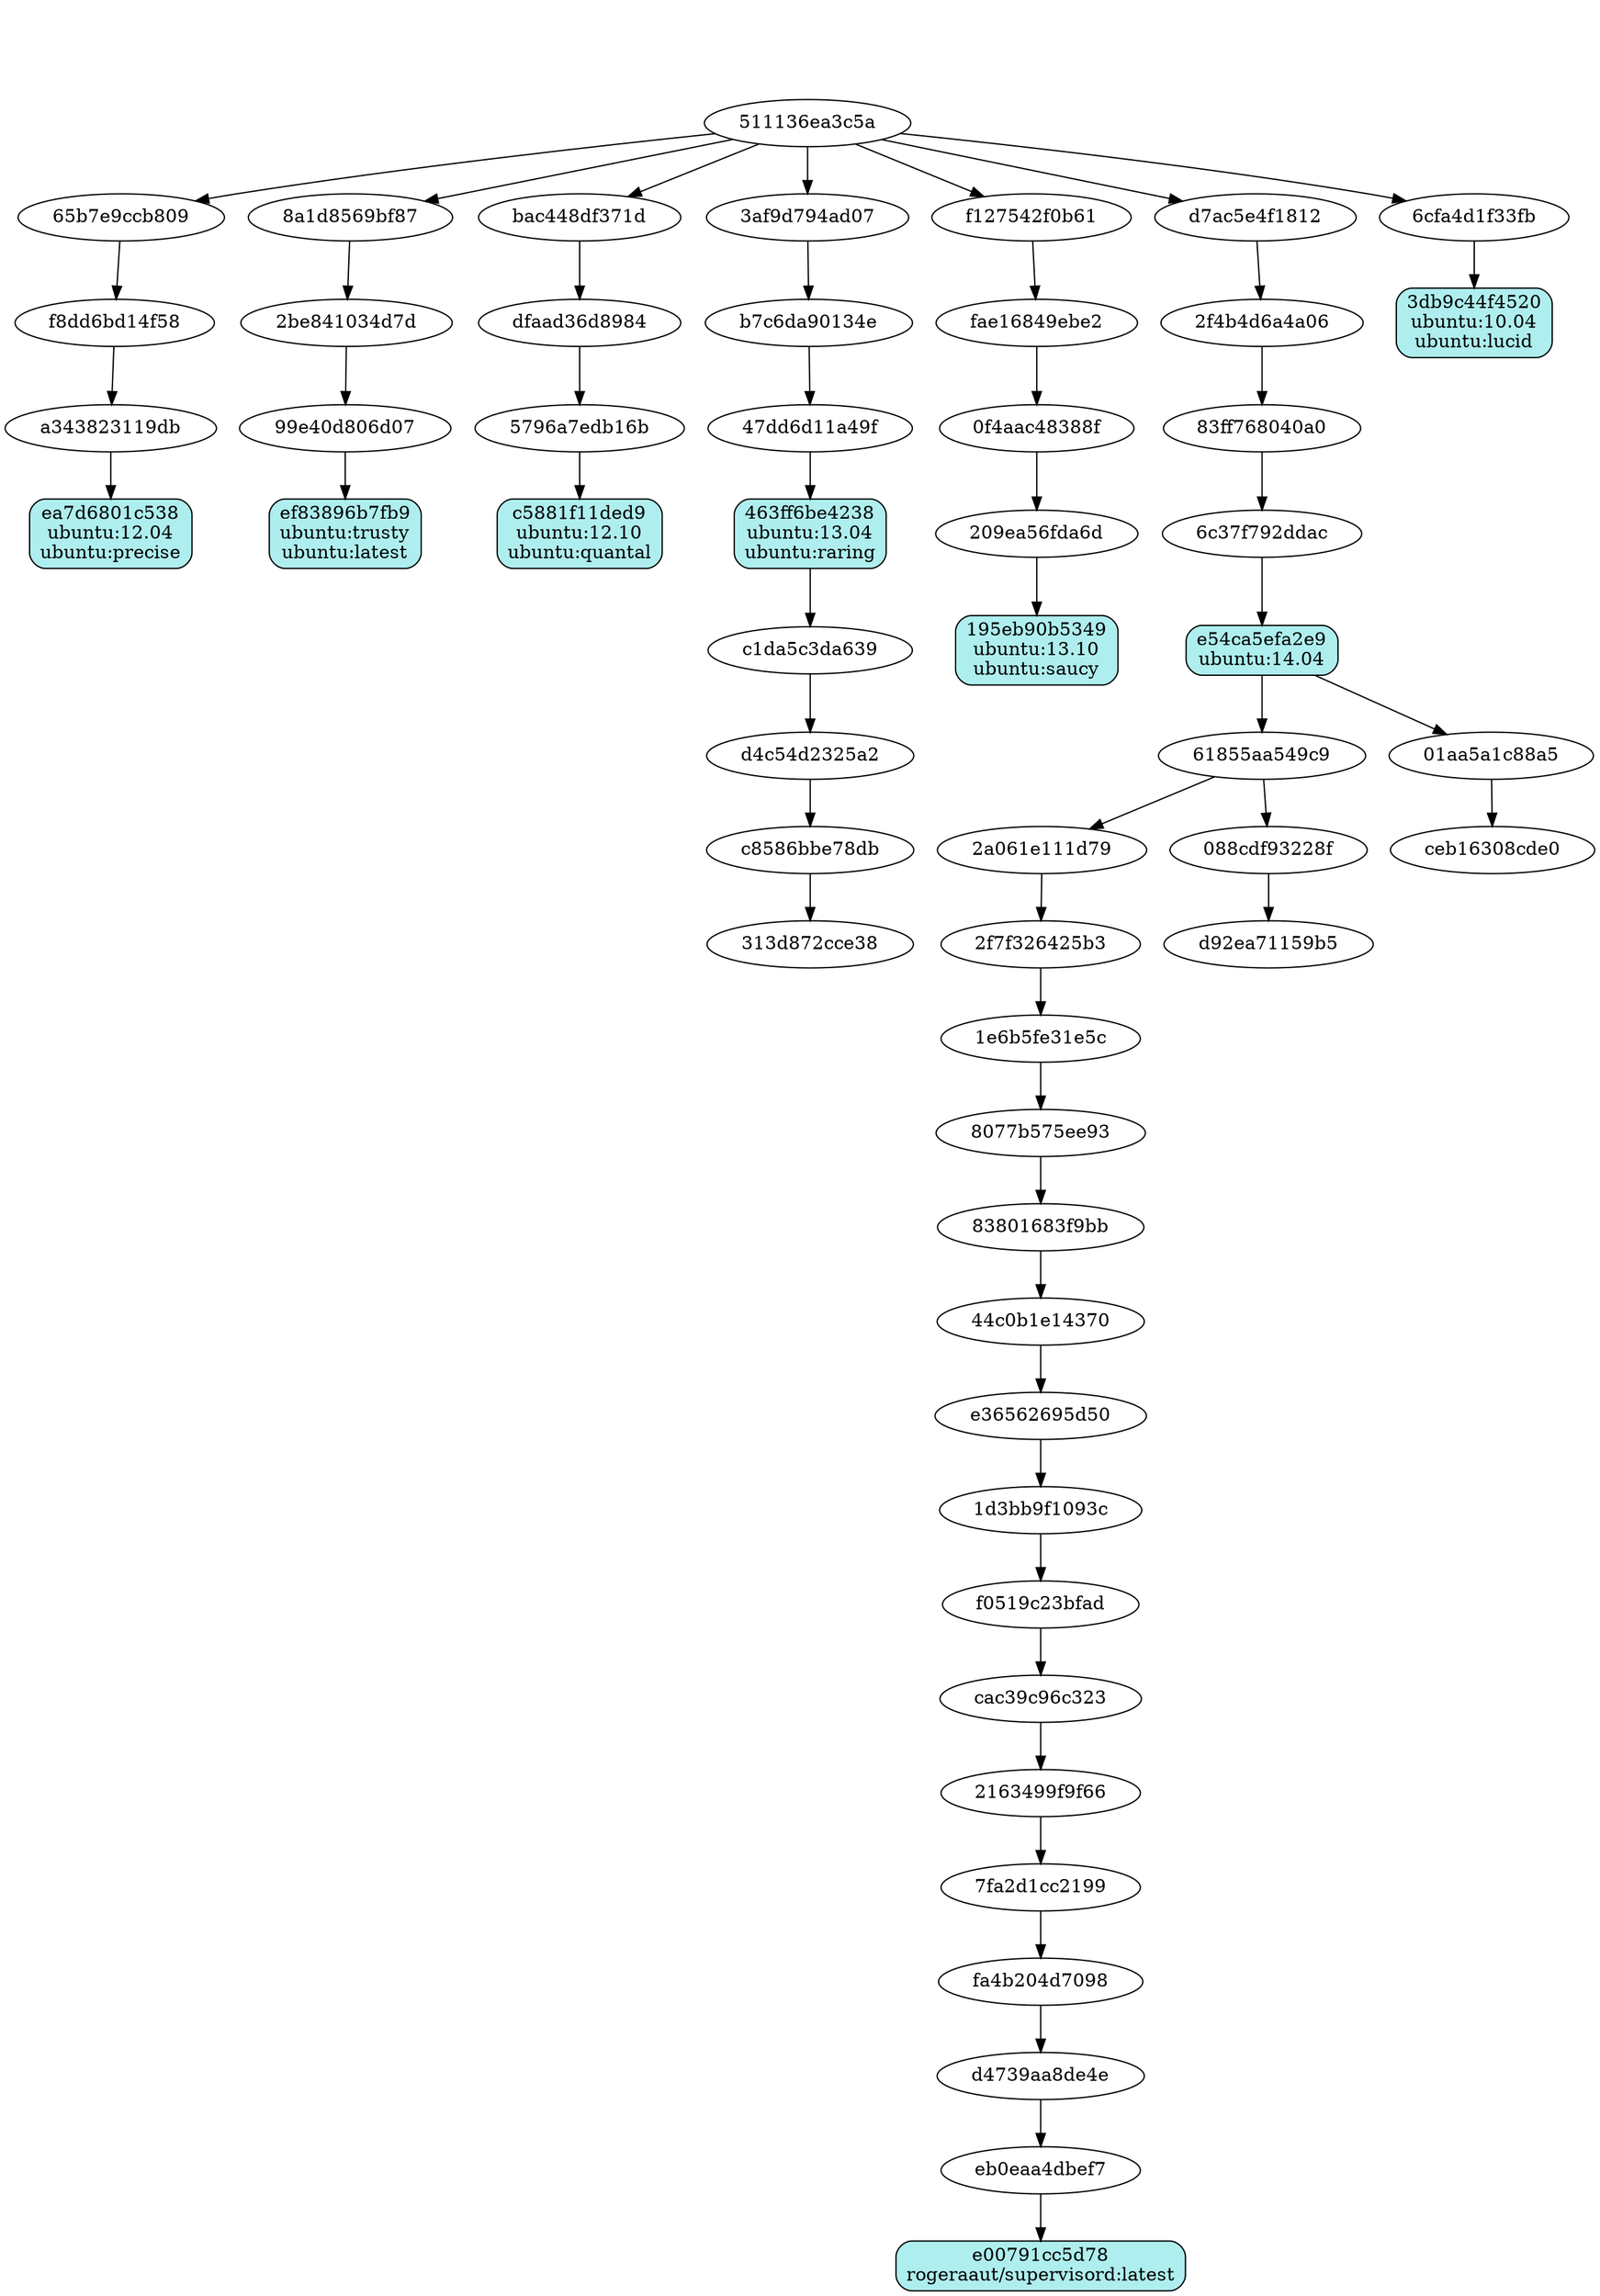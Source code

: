digraph docker {
 base -> "511136ea3c5a" [style=invis]
 "511136ea3c5a" -> "65b7e9ccb809"
 "65b7e9ccb809" -> "f8dd6bd14f58"
 "f8dd6bd14f58" -> "a343823119db"
 "a343823119db" -> "ea7d6801c538"
 "ea7d6801c538" [label="ea7d6801c538\nubuntu:12.04\nubuntu:precise",shape=box,fillcolor="paleturquoise",style="filled,rounded"];
 "511136ea3c5a" -> "8a1d8569bf87"
 "8a1d8569bf87" -> "2be841034d7d"
 "2be841034d7d" -> "99e40d806d07"
 "99e40d806d07" -> "ef83896b7fb9"
 "ef83896b7fb9" [label="ef83896b7fb9\nubuntu:trusty\nubuntu:latest",shape=box,fillcolor="paleturquoise",style="filled,rounded"];
 "511136ea3c5a" -> "bac448df371d"
 "bac448df371d" -> "dfaad36d8984"
 "dfaad36d8984" -> "5796a7edb16b"
 "5796a7edb16b" -> "c5881f11ded9"
 "c5881f11ded9" [label="c5881f11ded9\nubuntu:12.10\nubuntu:quantal",shape=box,fillcolor="paleturquoise",style="filled,rounded"];
 "511136ea3c5a" -> "3af9d794ad07"
 "3af9d794ad07" -> "b7c6da90134e"
 "b7c6da90134e" -> "47dd6d11a49f"
 "47dd6d11a49f" -> "463ff6be4238"
 "463ff6be4238" [label="463ff6be4238\nubuntu:13.04\nubuntu:raring",shape=box,fillcolor="paleturquoise",style="filled,rounded"];
 "463ff6be4238" -> "c1da5c3da639"
 "c1da5c3da639" -> "d4c54d2325a2"
 "d4c54d2325a2" -> "c8586bbe78db"
 "c8586bbe78db" -> "313d872cce38"
 "511136ea3c5a" -> "f127542f0b61"
 "f127542f0b61" -> "fae16849ebe2"
 "fae16849ebe2" -> "0f4aac48388f"
 "0f4aac48388f" -> "209ea56fda6d"
 "209ea56fda6d" -> "195eb90b5349"
 "195eb90b5349" [label="195eb90b5349\nubuntu:13.10\nubuntu:saucy",shape=box,fillcolor="paleturquoise",style="filled,rounded"];
 "511136ea3c5a" -> "d7ac5e4f1812"
 "d7ac5e4f1812" -> "2f4b4d6a4a06"
 "2f4b4d6a4a06" -> "83ff768040a0"
 "83ff768040a0" -> "6c37f792ddac"
 "6c37f792ddac" -> "e54ca5efa2e9"
 "e54ca5efa2e9" [label="e54ca5efa2e9\nubuntu:14.04",shape=box,fillcolor="paleturquoise",style="filled,rounded"];
 "e54ca5efa2e9" -> "61855aa549c9"
 "61855aa549c9" -> "2a061e111d79"
 "2a061e111d79" -> "2f7f326425b3"
 "2f7f326425b3" -> "1e6b5fe31e5c"
 "1e6b5fe31e5c" -> "8077b575ee93"
 "8077b575ee93" -> "83801683f9bb"
 "83801683f9bb" -> "44c0b1e14370"
 "44c0b1e14370" -> "e36562695d50"
 "e36562695d50" -> "1d3bb9f1093c"
 "1d3bb9f1093c" -> "f0519c23bfad"
 "f0519c23bfad" -> "cac39c96c323"
 "cac39c96c323" -> "2163499f9f66"
 "2163499f9f66" -> "7fa2d1cc2199"
 "7fa2d1cc2199" -> "fa4b204d7098"
 "fa4b204d7098" -> "d4739aa8de4e"
 "d4739aa8de4e" -> "eb0eaa4dbef7"
 "eb0eaa4dbef7" -> "e00791cc5d78"
 "e00791cc5d78" [label="e00791cc5d78\nrogeraaut/supervisord:latest",shape=box,fillcolor="paleturquoise",style="filled,rounded"];
 "61855aa549c9" -> "088cdf93228f"
 "088cdf93228f" -> "d92ea71159b5"
 "e54ca5efa2e9" -> "01aa5a1c88a5"
 "01aa5a1c88a5" -> "ceb16308cde0"
 "511136ea3c5a" -> "6cfa4d1f33fb"
 "6cfa4d1f33fb" -> "3db9c44f4520"
 "3db9c44f4520" [label="3db9c44f4520\nubuntu:10.04\nubuntu:lucid",shape=box,fillcolor="paleturquoise",style="filled,rounded"];
 base [style=invisible]
}
